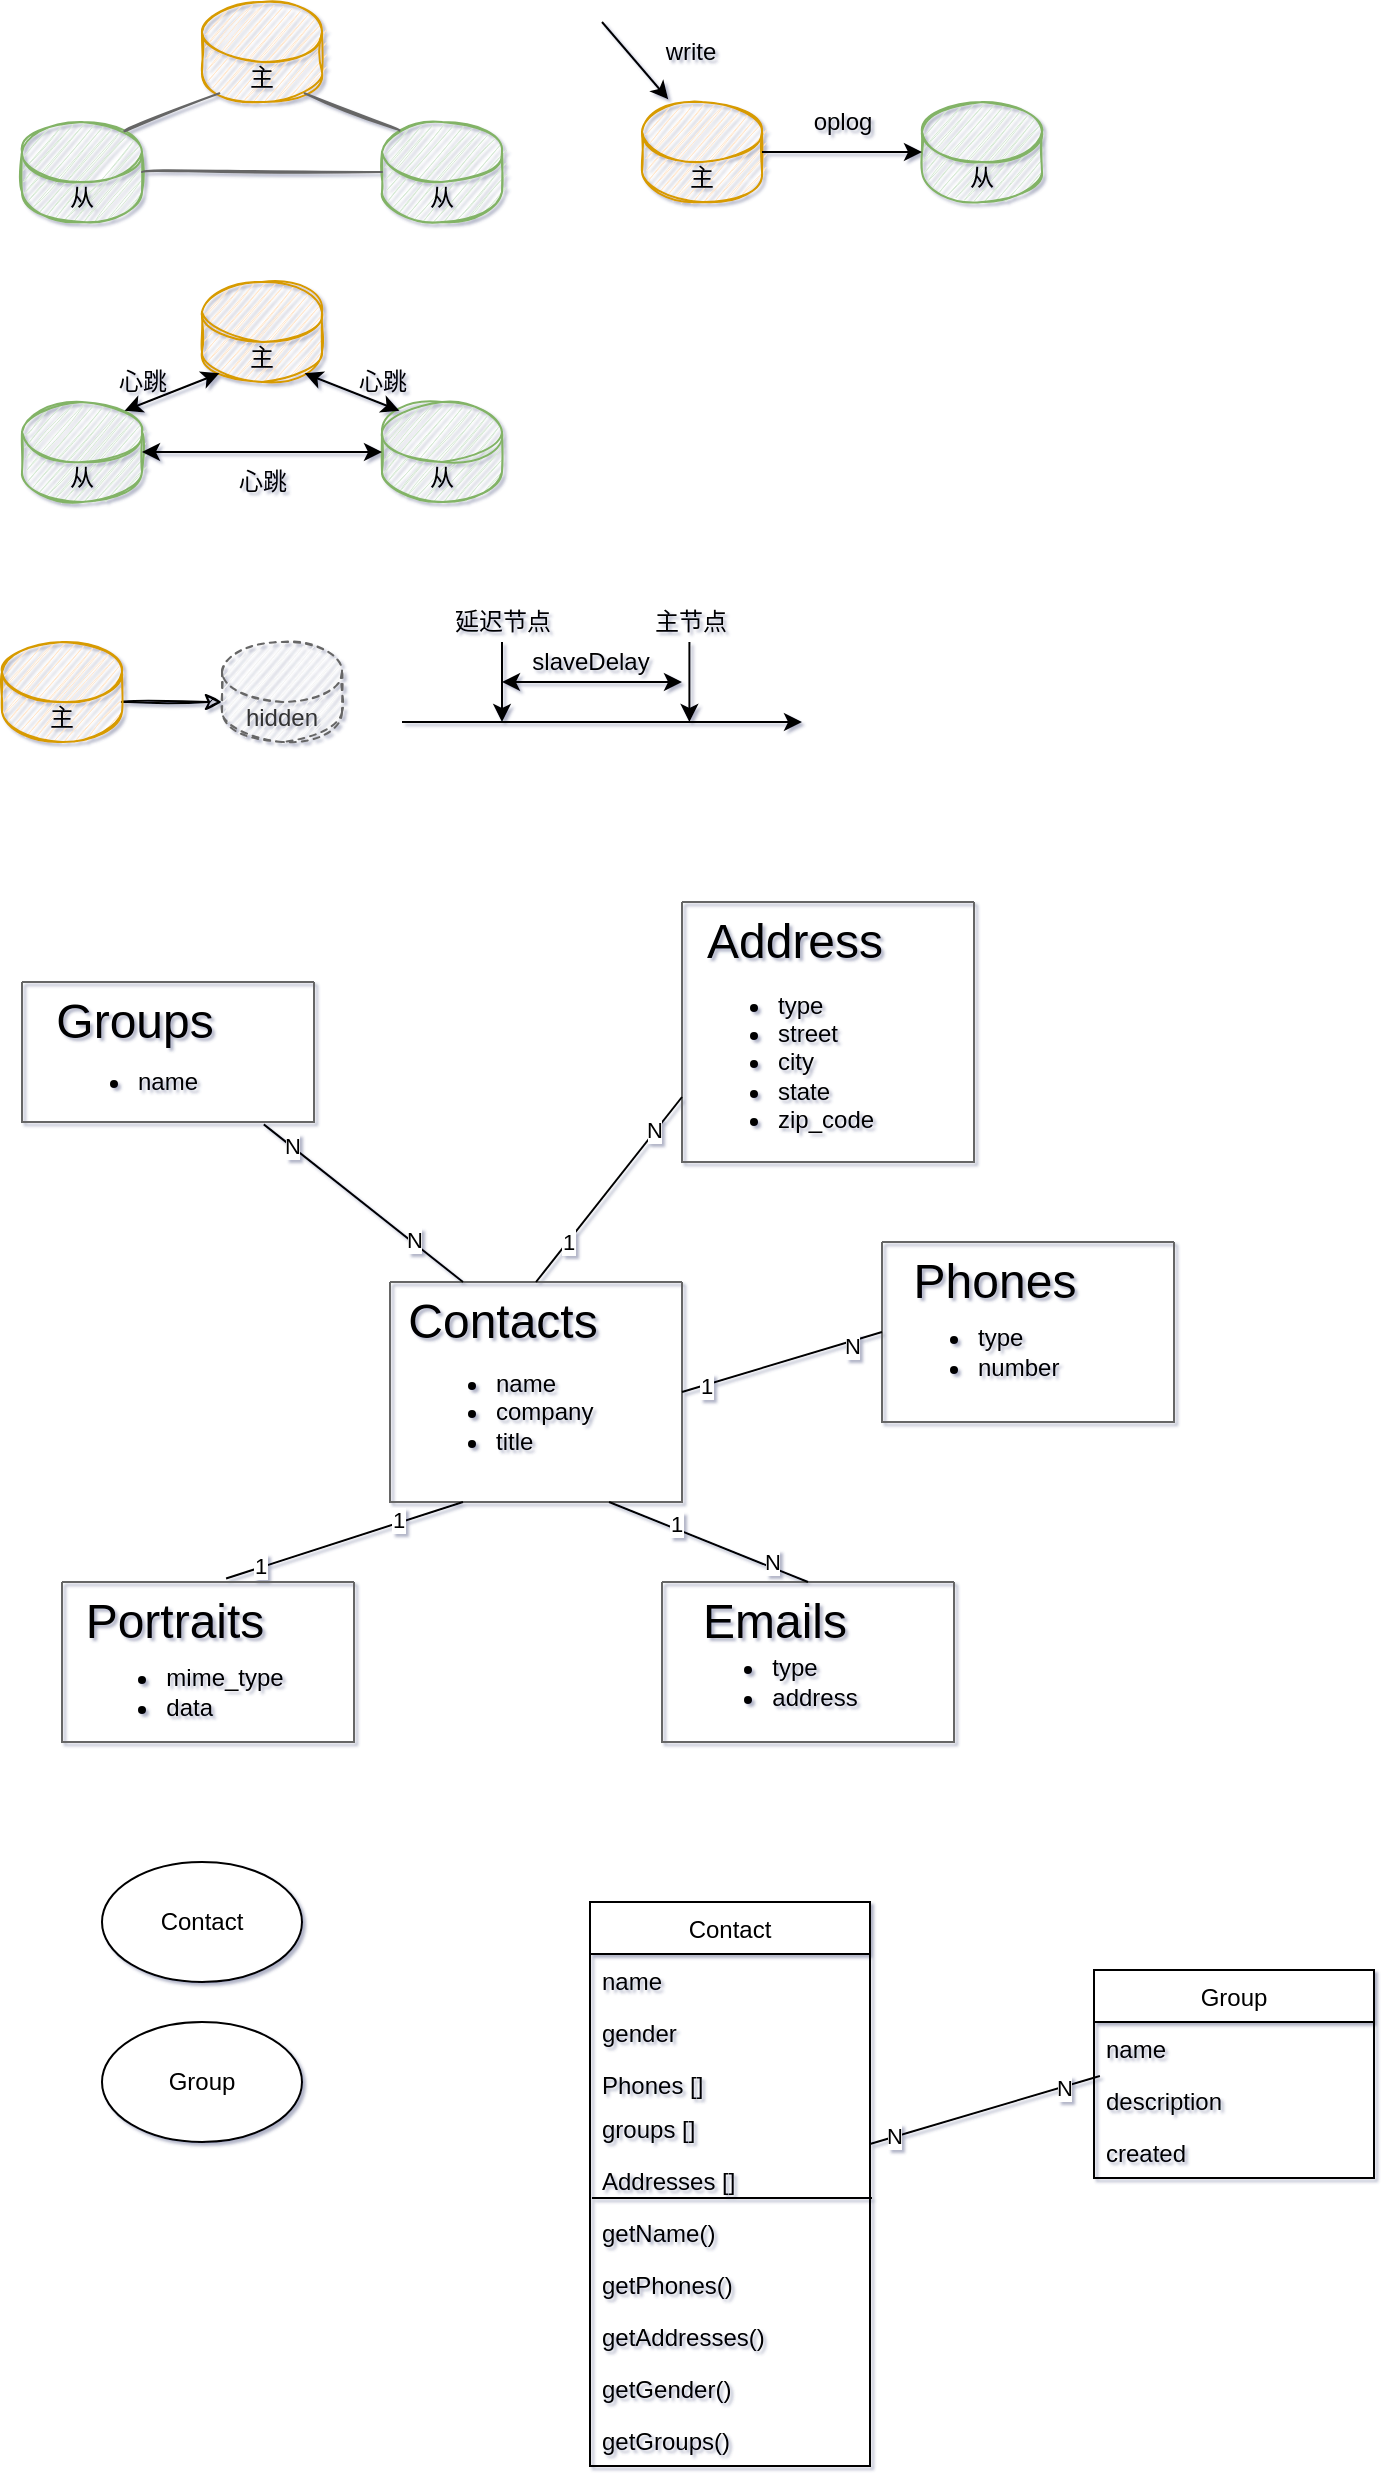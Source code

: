 <mxfile version="14.8.0" type="github">
  <diagram id="E6e28HuY4WMFGnZnQlnY" name="Page-1">
    <mxGraphModel dx="1166" dy="680" grid="1" gridSize="10" guides="1" tooltips="1" connect="1" arrows="1" fold="1" page="1" pageScale="1" pageWidth="827" pageHeight="1169" background="none" math="0" shadow="1">
      <root>
        <mxCell id="0" />
        <mxCell id="1" parent="0" />
        <mxCell id="Lh5tlmnLkKcULbW0t-rl-1" value="主" style="shape=cylinder3;whiteSpace=wrap;html=1;boundedLbl=1;backgroundOutline=1;size=15;fillColor=#ffe6cc;strokeColor=#d79b00;sketch=1;rounded=1;" parent="1" vertex="1">
          <mxGeometry x="150" y="180" width="60" height="50" as="geometry" />
        </mxCell>
        <mxCell id="Lh5tlmnLkKcULbW0t-rl-2" value="从" style="shape=cylinder3;whiteSpace=wrap;html=1;boundedLbl=1;backgroundOutline=1;size=15;fillColor=#d5e8d4;strokeColor=#82b366;sketch=1;rounded=1;" parent="1" vertex="1">
          <mxGeometry x="60" y="240" width="60" height="50" as="geometry" />
        </mxCell>
        <mxCell id="Lh5tlmnLkKcULbW0t-rl-3" value="从" style="shape=cylinder3;whiteSpace=wrap;html=1;boundedLbl=1;backgroundOutline=1;size=15;fillColor=#d5e8d4;strokeColor=#82b366;sketch=1;rounded=1;" parent="1" vertex="1">
          <mxGeometry x="240" y="240" width="60" height="50" as="geometry" />
        </mxCell>
        <mxCell id="Lh5tlmnLkKcULbW0t-rl-4" value="" style="endArrow=none;html=1;exitX=1;exitY=0.5;exitDx=0;exitDy=0;exitPerimeter=0;entryX=0;entryY=0.5;entryDx=0;entryDy=0;entryPerimeter=0;gradientColor=#b3b3b3;fillColor=#f5f5f5;strokeColor=#666666;sketch=1;curved=1;" parent="1" source="Lh5tlmnLkKcULbW0t-rl-2" target="Lh5tlmnLkKcULbW0t-rl-3" edge="1">
          <mxGeometry width="50" height="50" relative="1" as="geometry">
            <mxPoint x="390" y="370" as="sourcePoint" />
            <mxPoint x="440" y="320" as="targetPoint" />
          </mxGeometry>
        </mxCell>
        <mxCell id="Lh5tlmnLkKcULbW0t-rl-6" value="" style="endArrow=none;html=1;exitX=0.855;exitY=0;exitDx=0;exitDy=4.35;exitPerimeter=0;entryX=0.145;entryY=1;entryDx=0;entryDy=-4.35;entryPerimeter=0;gradientColor=#b3b3b3;fillColor=#f5f5f5;strokeColor=#666666;sketch=1;curved=1;" parent="1" source="Lh5tlmnLkKcULbW0t-rl-2" target="Lh5tlmnLkKcULbW0t-rl-1" edge="1">
          <mxGeometry width="50" height="50" relative="1" as="geometry">
            <mxPoint x="100" y="230" as="sourcePoint" />
            <mxPoint x="150" y="180" as="targetPoint" />
          </mxGeometry>
        </mxCell>
        <mxCell id="Lh5tlmnLkKcULbW0t-rl-7" value="" style="endArrow=none;html=1;exitX=0.145;exitY=0;exitDx=0;exitDy=4.35;exitPerimeter=0;entryX=0.855;entryY=1;entryDx=0;entryDy=-4.35;entryPerimeter=0;gradientColor=#b3b3b3;fillColor=#f5f5f5;strokeColor=#666666;sketch=1;curved=1;" parent="1" source="Lh5tlmnLkKcULbW0t-rl-3" target="Lh5tlmnLkKcULbW0t-rl-1" edge="1">
          <mxGeometry width="50" height="50" relative="1" as="geometry">
            <mxPoint x="210.0" y="240.0" as="sourcePoint" />
            <mxPoint x="257.4" y="191.3" as="targetPoint" />
          </mxGeometry>
        </mxCell>
        <mxCell id="Lh5tlmnLkKcULbW0t-rl-9" style="edgeStyle=orthogonalEdgeStyle;curved=1;rounded=0;sketch=1;orthogonalLoop=1;jettySize=auto;html=1;exitX=0.5;exitY=1;exitDx=0;exitDy=0;exitPerimeter=0;" parent="1" source="Lh5tlmnLkKcULbW0t-rl-2" target="Lh5tlmnLkKcULbW0t-rl-2" edge="1">
          <mxGeometry relative="1" as="geometry" />
        </mxCell>
        <mxCell id="Lh5tlmnLkKcULbW0t-rl-10" value="&lt;font face=&quot;Comic Sans MS&quot;&gt;主&lt;/font&gt;" style="shape=cylinder3;whiteSpace=wrap;html=1;boundedLbl=1;backgroundOutline=1;size=15;rounded=1;sketch=1;fillColor=#ffe6cc;strokeColor=#d79b00;" parent="1" vertex="1">
          <mxGeometry x="370" y="230" width="60" height="50" as="geometry" />
        </mxCell>
        <mxCell id="Lh5tlmnLkKcULbW0t-rl-11" value="&lt;font face=&quot;Comic Sans MS&quot;&gt;从&lt;/font&gt;" style="shape=cylinder3;whiteSpace=wrap;html=1;boundedLbl=1;backgroundOutline=1;size=15;rounded=1;sketch=1;fillColor=#d5e8d4;strokeColor=#82b366;" parent="1" vertex="1">
          <mxGeometry x="510" y="230" width="60" height="50" as="geometry" />
        </mxCell>
        <mxCell id="Lh5tlmnLkKcULbW0t-rl-12" value="" style="endArrow=classic;html=1;exitX=1;exitY=0.5;exitDx=0;exitDy=0;exitPerimeter=0;" parent="1" source="Lh5tlmnLkKcULbW0t-rl-10" edge="1">
          <mxGeometry width="50" height="50" relative="1" as="geometry">
            <mxPoint x="400" y="270" as="sourcePoint" />
            <mxPoint x="510" y="255" as="targetPoint" />
          </mxGeometry>
        </mxCell>
        <mxCell id="Lh5tlmnLkKcULbW0t-rl-13" value="oplog" style="text;html=1;align=center;verticalAlign=middle;resizable=0;points=[];autosize=1;strokeColor=none;" parent="1" vertex="1">
          <mxGeometry x="450" y="230" width="40" height="20" as="geometry" />
        </mxCell>
        <mxCell id="Lh5tlmnLkKcULbW0t-rl-14" value="" style="endArrow=classic;html=1;entryX=0.219;entryY=-0.026;entryDx=0;entryDy=0;entryPerimeter=0;" parent="1" target="Lh5tlmnLkKcULbW0t-rl-10" edge="1">
          <mxGeometry width="50" height="50" relative="1" as="geometry">
            <mxPoint x="350" y="190" as="sourcePoint" />
            <mxPoint x="450" y="220" as="targetPoint" />
          </mxGeometry>
        </mxCell>
        <mxCell id="Lh5tlmnLkKcULbW0t-rl-15" value="write" style="text;html=1;align=center;verticalAlign=middle;resizable=0;points=[];autosize=1;strokeColor=none;" parent="1" vertex="1">
          <mxGeometry x="374" y="195" width="40" height="20" as="geometry" />
        </mxCell>
        <mxCell id="Lh5tlmnLkKcULbW0t-rl-16" value="主" style="shape=cylinder3;whiteSpace=wrap;html=1;boundedLbl=1;backgroundOutline=1;size=15;fillColor=#ffe6cc;strokeColor=#d79b00;sketch=1;rounded=1;" parent="1" vertex="1">
          <mxGeometry x="150" y="320" width="60" height="50" as="geometry" />
        </mxCell>
        <mxCell id="Lh5tlmnLkKcULbW0t-rl-17" value="从" style="shape=cylinder3;whiteSpace=wrap;html=1;boundedLbl=1;backgroundOutline=1;size=15;fillColor=#d5e8d4;strokeColor=#82b366;sketch=1;rounded=1;" parent="1" vertex="1">
          <mxGeometry x="60" y="380" width="60" height="50" as="geometry" />
        </mxCell>
        <mxCell id="Lh5tlmnLkKcULbW0t-rl-18" value="从" style="shape=cylinder3;whiteSpace=wrap;html=1;boundedLbl=1;backgroundOutline=1;size=15;fillColor=#d5e8d4;strokeColor=#82b366;sketch=1;rounded=1;" parent="1" vertex="1">
          <mxGeometry x="240" y="380" width="60" height="50" as="geometry" />
        </mxCell>
        <mxCell id="Lh5tlmnLkKcULbW0t-rl-22" style="edgeStyle=orthogonalEdgeStyle;curved=1;rounded=0;sketch=1;orthogonalLoop=1;jettySize=auto;html=1;exitX=0.5;exitY=1;exitDx=0;exitDy=0;exitPerimeter=0;" parent="1" source="Lh5tlmnLkKcULbW0t-rl-17" target="Lh5tlmnLkKcULbW0t-rl-17" edge="1">
          <mxGeometry relative="1" as="geometry" />
        </mxCell>
        <mxCell id="Lh5tlmnLkKcULbW0t-rl-23" value="" style="endArrow=classic;startArrow=classic;html=1;entryX=0.145;entryY=1;entryDx=0;entryDy=-4.35;entryPerimeter=0;exitX=0.855;exitY=0;exitDx=0;exitDy=4.35;exitPerimeter=0;" parent="1" source="Lh5tlmnLkKcULbW0t-rl-17" target="Lh5tlmnLkKcULbW0t-rl-16" edge="1">
          <mxGeometry width="50" height="50" relative="1" as="geometry">
            <mxPoint x="100" y="400" as="sourcePoint" />
            <mxPoint x="150" y="350" as="targetPoint" />
          </mxGeometry>
        </mxCell>
        <mxCell id="Lh5tlmnLkKcULbW0t-rl-24" value="" style="endArrow=classic;startArrow=classic;html=1;entryX=0.855;entryY=1;entryDx=0;entryDy=-4.35;entryPerimeter=0;exitX=0.145;exitY=0;exitDx=0;exitDy=4.35;exitPerimeter=0;" parent="1" source="Lh5tlmnLkKcULbW0t-rl-18" target="Lh5tlmnLkKcULbW0t-rl-16" edge="1">
          <mxGeometry width="50" height="50" relative="1" as="geometry">
            <mxPoint x="121.3" y="394.35" as="sourcePoint" />
            <mxPoint x="168.7" y="375.65" as="targetPoint" />
          </mxGeometry>
        </mxCell>
        <mxCell id="Lh5tlmnLkKcULbW0t-rl-25" value="" style="endArrow=classic;startArrow=classic;html=1;entryX=0;entryY=0.5;entryDx=0;entryDy=0;entryPerimeter=0;exitX=1;exitY=0.5;exitDx=0;exitDy=0;exitPerimeter=0;" parent="1" source="Lh5tlmnLkKcULbW0t-rl-17" target="Lh5tlmnLkKcULbW0t-rl-18" edge="1">
          <mxGeometry width="50" height="50" relative="1" as="geometry">
            <mxPoint x="121.3" y="394.35" as="sourcePoint" />
            <mxPoint x="168.7" y="375.65" as="targetPoint" />
          </mxGeometry>
        </mxCell>
        <mxCell id="Lh5tlmnLkKcULbW0t-rl-26" value="心跳" style="text;html=1;align=center;verticalAlign=middle;resizable=0;points=[];autosize=1;strokeColor=none;" parent="1" vertex="1">
          <mxGeometry x="100" y="360" width="40" height="20" as="geometry" />
        </mxCell>
        <mxCell id="Lh5tlmnLkKcULbW0t-rl-27" value="心跳" style="text;html=1;align=center;verticalAlign=middle;resizable=0;points=[];autosize=1;strokeColor=none;" parent="1" vertex="1">
          <mxGeometry x="220" y="360" width="40" height="20" as="geometry" />
        </mxCell>
        <mxCell id="Lh5tlmnLkKcULbW0t-rl-28" value="心跳" style="text;html=1;align=center;verticalAlign=middle;resizable=0;points=[];autosize=1;strokeColor=none;" parent="1" vertex="1">
          <mxGeometry x="160" y="410" width="40" height="20" as="geometry" />
        </mxCell>
        <mxCell id="Lh5tlmnLkKcULbW0t-rl-31" style="edgeStyle=orthogonalEdgeStyle;curved=1;rounded=0;sketch=1;orthogonalLoop=1;jettySize=auto;html=1;exitX=1;exitY=0;exitDx=0;exitDy=30;exitPerimeter=0;entryX=0;entryY=0;entryDx=0;entryDy=30;entryPerimeter=0;endArrow=classic;endFill=1;" parent="1" source="Lh5tlmnLkKcULbW0t-rl-29" target="Lh5tlmnLkKcULbW0t-rl-30" edge="1">
          <mxGeometry relative="1" as="geometry" />
        </mxCell>
        <mxCell id="Lh5tlmnLkKcULbW0t-rl-29" value="主" style="shape=cylinder3;whiteSpace=wrap;html=1;boundedLbl=1;backgroundOutline=1;size=15;fillColor=#ffe6cc;strokeColor=#d79b00;sketch=1;rounded=1;" parent="1" vertex="1">
          <mxGeometry x="50" y="500" width="60" height="50" as="geometry" />
        </mxCell>
        <mxCell id="Lh5tlmnLkKcULbW0t-rl-30" value="hidden" style="shape=cylinder3;whiteSpace=wrap;html=1;boundedLbl=1;backgroundOutline=1;size=15;fillColor=#f5f5f5;strokeColor=#666666;sketch=1;rounded=1;fontColor=#333333;dashed=1;" parent="1" vertex="1">
          <mxGeometry x="160" y="500" width="60" height="50" as="geometry" />
        </mxCell>
        <mxCell id="Lh5tlmnLkKcULbW0t-rl-33" value="" style="endArrow=classic;html=1;" parent="1" edge="1">
          <mxGeometry width="50" height="50" relative="1" as="geometry">
            <mxPoint x="250" y="540" as="sourcePoint" />
            <mxPoint x="450" y="540" as="targetPoint" />
          </mxGeometry>
        </mxCell>
        <mxCell id="Lh5tlmnLkKcULbW0t-rl-34" value="" style="endArrow=classic;html=1;" parent="1" edge="1">
          <mxGeometry width="50" height="50" relative="1" as="geometry">
            <mxPoint x="300" y="500" as="sourcePoint" />
            <mxPoint x="300" y="540" as="targetPoint" />
          </mxGeometry>
        </mxCell>
        <mxCell id="Lh5tlmnLkKcULbW0t-rl-35" value="" style="endArrow=classic;html=1;" parent="1" edge="1">
          <mxGeometry width="50" height="50" relative="1" as="geometry">
            <mxPoint x="393.71" y="500" as="sourcePoint" />
            <mxPoint x="393.71" y="540" as="targetPoint" />
          </mxGeometry>
        </mxCell>
        <mxCell id="Lh5tlmnLkKcULbW0t-rl-36" value="" style="endArrow=classic;startArrow=classic;html=1;" parent="1" edge="1">
          <mxGeometry width="50" height="50" relative="1" as="geometry">
            <mxPoint x="300" y="520" as="sourcePoint" />
            <mxPoint x="390" y="520" as="targetPoint" />
          </mxGeometry>
        </mxCell>
        <mxCell id="Lh5tlmnLkKcULbW0t-rl-37" value="延迟节点" style="text;html=1;align=center;verticalAlign=middle;resizable=0;points=[];autosize=1;strokeColor=none;" parent="1" vertex="1">
          <mxGeometry x="270" y="480" width="60" height="20" as="geometry" />
        </mxCell>
        <mxCell id="Lh5tlmnLkKcULbW0t-rl-38" value="主节点" style="text;html=1;align=center;verticalAlign=middle;resizable=0;points=[];autosize=1;strokeColor=none;" parent="1" vertex="1">
          <mxGeometry x="369" y="480" width="50" height="20" as="geometry" />
        </mxCell>
        <mxCell id="Lh5tlmnLkKcULbW0t-rl-40" value="slaveDelay" style="text;html=1;align=center;verticalAlign=middle;resizable=0;points=[];autosize=1;strokeColor=none;" parent="1" vertex="1">
          <mxGeometry x="309" y="500" width="70" height="20" as="geometry" />
        </mxCell>
        <mxCell id="wwEbwtCVRX3zbGxvgmTC-2" value="" style="swimlane;startSize=0;strokeColor=#666666;fontColor=#333333;fillColor=#828282;" parent="1" vertex="1">
          <mxGeometry x="244" y="820" width="146" height="110" as="geometry" />
        </mxCell>
        <mxCell id="wwEbwtCVRX3zbGxvgmTC-3" value="&lt;font style=&quot;font-size: 24px&quot;&gt;Contacts&lt;/font&gt;" style="text;html=1;align=center;verticalAlign=middle;resizable=0;points=[];autosize=1;strokeColor=none;" parent="wwEbwtCVRX3zbGxvgmTC-2" vertex="1">
          <mxGeometry x="1" y="10" width="110" height="20" as="geometry" />
        </mxCell>
        <mxCell id="wwEbwtCVRX3zbGxvgmTC-4" value="&lt;ul&gt;&lt;li&gt;&lt;span&gt;name&lt;/span&gt;&lt;br&gt;&lt;/li&gt;&lt;li&gt;&lt;span&gt;company&lt;/span&gt;&lt;/li&gt;&lt;li&gt;&lt;span&gt;title&lt;/span&gt;&lt;/li&gt;&lt;/ul&gt;" style="text;html=1;align=left;verticalAlign=middle;resizable=0;points=[];autosize=1;strokeColor=none;" parent="wwEbwtCVRX3zbGxvgmTC-2" vertex="1">
          <mxGeometry x="11" y="30" width="100" height="70" as="geometry" />
        </mxCell>
        <mxCell id="wwEbwtCVRX3zbGxvgmTC-5" value="" style="swimlane;startSize=0;fillColor=#f5f5f5;strokeColor=#666666;fontColor=#333333;" parent="1" vertex="1">
          <mxGeometry x="60" y="670" width="146" height="70" as="geometry" />
        </mxCell>
        <mxCell id="wwEbwtCVRX3zbGxvgmTC-6" value="&lt;font style=&quot;font-size: 24px&quot;&gt;Groups&lt;/font&gt;" style="text;html=1;align=center;verticalAlign=middle;resizable=0;points=[];autosize=1;strokeColor=none;" parent="wwEbwtCVRX3zbGxvgmTC-5" vertex="1">
          <mxGeometry x="11" y="10" width="90" height="20" as="geometry" />
        </mxCell>
        <mxCell id="wwEbwtCVRX3zbGxvgmTC-7" value="&lt;ul&gt;&lt;li&gt;name&lt;/li&gt;&lt;/ul&gt;" style="text;html=1;align=left;verticalAlign=middle;resizable=0;points=[];autosize=1;strokeColor=none;" parent="wwEbwtCVRX3zbGxvgmTC-5" vertex="1">
          <mxGeometry x="16" y="30" width="90" height="40" as="geometry" />
        </mxCell>
        <mxCell id="wwEbwtCVRX3zbGxvgmTC-9" value="" style="swimlane;startSize=0;fillColor=#f5f5f5;strokeColor=#666666;fontColor=#333333;" parent="1" vertex="1">
          <mxGeometry x="80" y="970" width="146" height="80" as="geometry" />
        </mxCell>
        <mxCell id="wwEbwtCVRX3zbGxvgmTC-10" value="&lt;font style=&quot;font-size: 24px&quot;&gt;Portraits&lt;/font&gt;" style="text;html=1;align=center;verticalAlign=middle;resizable=0;points=[];autosize=1;strokeColor=none;" parent="wwEbwtCVRX3zbGxvgmTC-9" vertex="1">
          <mxGeometry x="6" y="10" width="100" height="20" as="geometry" />
        </mxCell>
        <mxCell id="wwEbwtCVRX3zbGxvgmTC-11" value="&lt;ul&gt;&lt;li&gt;mime_type&lt;/li&gt;&lt;li style=&quot;text-align: left&quot;&gt;data&lt;/li&gt;&lt;/ul&gt;" style="text;html=1;align=center;verticalAlign=middle;resizable=0;points=[];autosize=1;strokeColor=none;" parent="wwEbwtCVRX3zbGxvgmTC-9" vertex="1">
          <mxGeometry x="6" y="25" width="110" height="60" as="geometry" />
        </mxCell>
        <mxCell id="wwEbwtCVRX3zbGxvgmTC-12" value="" style="swimlane;startSize=0;fillColor=#f5f5f5;strokeColor=#666666;fontColor=#333333;" parent="1" vertex="1">
          <mxGeometry x="380" y="970" width="146" height="80" as="geometry" />
        </mxCell>
        <mxCell id="wwEbwtCVRX3zbGxvgmTC-13" value="&lt;font style=&quot;font-size: 24px&quot;&gt;Emails&lt;br&gt;&lt;/font&gt;" style="text;html=1;align=center;verticalAlign=middle;resizable=0;points=[];autosize=1;strokeColor=none;" parent="wwEbwtCVRX3zbGxvgmTC-12" vertex="1">
          <mxGeometry x="11" y="10" width="90" height="20" as="geometry" />
        </mxCell>
        <mxCell id="wwEbwtCVRX3zbGxvgmTC-14" value="&lt;ul&gt;&lt;li style=&quot;text-align: left&quot;&gt;type&lt;/li&gt;&lt;li style=&quot;text-align: left&quot;&gt;address&lt;/li&gt;&lt;/ul&gt;" style="text;html=1;align=center;verticalAlign=middle;resizable=0;points=[];autosize=1;strokeColor=none;" parent="wwEbwtCVRX3zbGxvgmTC-12" vertex="1">
          <mxGeometry x="6" y="20" width="100" height="60" as="geometry" />
        </mxCell>
        <mxCell id="wwEbwtCVRX3zbGxvgmTC-16" value="" style="swimlane;startSize=0;fillColor=#f5f5f5;strokeColor=#666666;fontColor=#333333;" parent="1" vertex="1">
          <mxGeometry x="490" y="800" width="146" height="90" as="geometry" />
        </mxCell>
        <mxCell id="wwEbwtCVRX3zbGxvgmTC-17" value="&lt;font style=&quot;font-size: 24px&quot;&gt;Phones&lt;/font&gt;" style="text;html=1;align=center;verticalAlign=middle;resizable=0;points=[];autosize=1;strokeColor=none;" parent="wwEbwtCVRX3zbGxvgmTC-16" vertex="1">
          <mxGeometry x="6" y="10" width="100" height="20" as="geometry" />
        </mxCell>
        <mxCell id="wwEbwtCVRX3zbGxvgmTC-18" value="&lt;ul&gt;&lt;li&gt;type&lt;/li&gt;&lt;li&gt;number&lt;/li&gt;&lt;/ul&gt;" style="text;html=1;align=left;verticalAlign=middle;resizable=0;points=[];autosize=1;strokeColor=none;" parent="wwEbwtCVRX3zbGxvgmTC-16" vertex="1">
          <mxGeometry x="6" y="25" width="100" height="60" as="geometry" />
        </mxCell>
        <mxCell id="wwEbwtCVRX3zbGxvgmTC-19" value="" style="swimlane;startSize=0;fillColor=#f5f5f5;strokeColor=#666666;fontColor=#333333;" parent="1" vertex="1">
          <mxGeometry x="390" y="630" width="146" height="130" as="geometry" />
        </mxCell>
        <mxCell id="wwEbwtCVRX3zbGxvgmTC-20" value="&lt;font style=&quot;font-size: 24px&quot;&gt;Address&lt;/font&gt;" style="text;html=1;align=center;verticalAlign=middle;resizable=0;points=[];autosize=1;strokeColor=none;" parent="wwEbwtCVRX3zbGxvgmTC-19" vertex="1">
          <mxGeometry x="6" y="10" width="100" height="20" as="geometry" />
        </mxCell>
        <mxCell id="wwEbwtCVRX3zbGxvgmTC-21" value="&lt;ul&gt;&lt;li&gt;type&lt;/li&gt;&lt;li&gt;street&lt;/li&gt;&lt;li&gt;city&lt;/li&gt;&lt;li&gt;state&lt;/li&gt;&lt;li&gt;zip_code&lt;/li&gt;&lt;/ul&gt;" style="text;html=1;align=left;verticalAlign=middle;resizable=0;points=[];autosize=1;strokeColor=none;" parent="wwEbwtCVRX3zbGxvgmTC-19" vertex="1">
          <mxGeometry x="6" y="30" width="100" height="100" as="geometry" />
        </mxCell>
        <mxCell id="wwEbwtCVRX3zbGxvgmTC-23" value="" style="endArrow=none;html=1;exitX=1;exitY=0.5;exitDx=0;exitDy=0;entryX=0;entryY=0.5;entryDx=0;entryDy=0;" parent="1" source="wwEbwtCVRX3zbGxvgmTC-2" target="wwEbwtCVRX3zbGxvgmTC-16" edge="1">
          <mxGeometry width="50" height="50" relative="1" as="geometry">
            <mxPoint x="270" y="750" as="sourcePoint" />
            <mxPoint x="320" y="700" as="targetPoint" />
          </mxGeometry>
        </mxCell>
        <mxCell id="wwEbwtCVRX3zbGxvgmTC-34" value="1" style="edgeLabel;html=1;align=center;verticalAlign=middle;resizable=0;points=[];" parent="wwEbwtCVRX3zbGxvgmTC-23" vertex="1" connectable="0">
          <mxGeometry x="-0.738" y="-1" relative="1" as="geometry">
            <mxPoint x="-1" as="offset" />
          </mxGeometry>
        </mxCell>
        <mxCell id="wwEbwtCVRX3zbGxvgmTC-35" value="N" style="edgeLabel;html=1;align=center;verticalAlign=middle;resizable=0;points=[];" parent="wwEbwtCVRX3zbGxvgmTC-23" vertex="1" connectable="0">
          <mxGeometry x="0.689" y="-2" relative="1" as="geometry">
            <mxPoint as="offset" />
          </mxGeometry>
        </mxCell>
        <mxCell id="wwEbwtCVRX3zbGxvgmTC-24" value="" style="endArrow=none;html=1;exitX=0.828;exitY=1.017;exitDx=0;exitDy=0;exitPerimeter=0;entryX=0.25;entryY=0;entryDx=0;entryDy=0;" parent="1" source="wwEbwtCVRX3zbGxvgmTC-5" target="wwEbwtCVRX3zbGxvgmTC-2" edge="1">
          <mxGeometry width="50" height="50" relative="1" as="geometry">
            <mxPoint x="280" y="760" as="sourcePoint" />
            <mxPoint x="330" y="710" as="targetPoint" />
          </mxGeometry>
        </mxCell>
        <mxCell id="wwEbwtCVRX3zbGxvgmTC-28" value="N" style="edgeLabel;html=1;align=center;verticalAlign=middle;resizable=0;points=[];" parent="wwEbwtCVRX3zbGxvgmTC-24" vertex="1" connectable="0">
          <mxGeometry x="-0.722" relative="1" as="geometry">
            <mxPoint as="offset" />
          </mxGeometry>
        </mxCell>
        <mxCell id="wwEbwtCVRX3zbGxvgmTC-29" value="N" style="edgeLabel;html=1;align=center;verticalAlign=middle;resizable=0;points=[];" parent="wwEbwtCVRX3zbGxvgmTC-24" vertex="1" connectable="0">
          <mxGeometry x="0.493" y="2" relative="1" as="geometry">
            <mxPoint x="-1" as="offset" />
          </mxGeometry>
        </mxCell>
        <mxCell id="wwEbwtCVRX3zbGxvgmTC-25" value="" style="endArrow=none;html=1;exitX=0.5;exitY=0;exitDx=0;exitDy=0;entryX=0;entryY=0.75;entryDx=0;entryDy=0;" parent="1" source="wwEbwtCVRX3zbGxvgmTC-2" target="wwEbwtCVRX3zbGxvgmTC-19" edge="1">
          <mxGeometry width="50" height="50" relative="1" as="geometry">
            <mxPoint x="280" y="760" as="sourcePoint" />
            <mxPoint x="330" y="710" as="targetPoint" />
          </mxGeometry>
        </mxCell>
        <mxCell id="wwEbwtCVRX3zbGxvgmTC-36" value="1" style="edgeLabel;html=1;align=center;verticalAlign=middle;resizable=0;points=[];" parent="wwEbwtCVRX3zbGxvgmTC-25" vertex="1" connectable="0">
          <mxGeometry x="-0.568" relative="1" as="geometry">
            <mxPoint as="offset" />
          </mxGeometry>
        </mxCell>
        <mxCell id="wwEbwtCVRX3zbGxvgmTC-37" value="N" style="edgeLabel;html=1;align=center;verticalAlign=middle;resizable=0;points=[];" parent="wwEbwtCVRX3zbGxvgmTC-25" vertex="1" connectable="0">
          <mxGeometry x="0.642" y="1" relative="1" as="geometry">
            <mxPoint as="offset" />
          </mxGeometry>
        </mxCell>
        <mxCell id="wwEbwtCVRX3zbGxvgmTC-26" value="" style="endArrow=none;html=1;exitX=0.25;exitY=1;exitDx=0;exitDy=0;entryX=0.562;entryY=-0.022;entryDx=0;entryDy=0;entryPerimeter=0;" parent="1" source="wwEbwtCVRX3zbGxvgmTC-2" target="wwEbwtCVRX3zbGxvgmTC-9" edge="1">
          <mxGeometry width="50" height="50" relative="1" as="geometry">
            <mxPoint x="280" y="760" as="sourcePoint" />
            <mxPoint x="330" y="710" as="targetPoint" />
          </mxGeometry>
        </mxCell>
        <mxCell id="wwEbwtCVRX3zbGxvgmTC-30" value="1" style="edgeLabel;html=1;align=center;verticalAlign=middle;resizable=0;points=[];" parent="wwEbwtCVRX3zbGxvgmTC-26" vertex="1" connectable="0">
          <mxGeometry x="0.718" y="-1" relative="1" as="geometry">
            <mxPoint as="offset" />
          </mxGeometry>
        </mxCell>
        <mxCell id="wwEbwtCVRX3zbGxvgmTC-31" value="1" style="edgeLabel;html=1;align=center;verticalAlign=middle;resizable=0;points=[];" parent="wwEbwtCVRX3zbGxvgmTC-26" vertex="1" connectable="0">
          <mxGeometry x="-0.442" y="-2" relative="1" as="geometry">
            <mxPoint x="1" as="offset" />
          </mxGeometry>
        </mxCell>
        <mxCell id="wwEbwtCVRX3zbGxvgmTC-27" value="" style="endArrow=none;html=1;exitX=0.75;exitY=1;exitDx=0;exitDy=0;entryX=0.5;entryY=0;entryDx=0;entryDy=0;" parent="1" source="wwEbwtCVRX3zbGxvgmTC-2" target="wwEbwtCVRX3zbGxvgmTC-12" edge="1">
          <mxGeometry width="50" height="50" relative="1" as="geometry">
            <mxPoint x="280" y="760" as="sourcePoint" />
            <mxPoint x="330" y="710" as="targetPoint" />
          </mxGeometry>
        </mxCell>
        <mxCell id="wwEbwtCVRX3zbGxvgmTC-32" value="1" style="edgeLabel;html=1;align=center;verticalAlign=middle;resizable=0;points=[];" parent="wwEbwtCVRX3zbGxvgmTC-27" vertex="1" connectable="0">
          <mxGeometry x="-0.346" y="2" relative="1" as="geometry">
            <mxPoint as="offset" />
          </mxGeometry>
        </mxCell>
        <mxCell id="wwEbwtCVRX3zbGxvgmTC-33" value="N" style="edgeLabel;html=1;align=center;verticalAlign=middle;resizable=0;points=[];" parent="wwEbwtCVRX3zbGxvgmTC-27" vertex="1" connectable="0">
          <mxGeometry x="0.612" y="4" relative="1" as="geometry">
            <mxPoint y="1" as="offset" />
          </mxGeometry>
        </mxCell>
        <mxCell id="cRQAMdIp9ZnJGTgWbgQi-1" value="Contact" style="ellipse;whiteSpace=wrap;html=1;" vertex="1" parent="1">
          <mxGeometry x="100" y="1110" width="100" height="60" as="geometry" />
        </mxCell>
        <mxCell id="cRQAMdIp9ZnJGTgWbgQi-2" value="Group" style="ellipse;whiteSpace=wrap;html=1;" vertex="1" parent="1">
          <mxGeometry x="100" y="1190" width="100" height="60" as="geometry" />
        </mxCell>
        <mxCell id="cRQAMdIp9ZnJGTgWbgQi-4" value="Contact" style="swimlane;fontStyle=0;childLayout=stackLayout;horizontal=1;startSize=26;horizontalStack=0;resizeParent=1;resizeParentMax=0;resizeLast=0;collapsible=1;marginBottom=0;" vertex="1" parent="1">
          <mxGeometry x="344" y="1130" width="140" height="282" as="geometry" />
        </mxCell>
        <mxCell id="cRQAMdIp9ZnJGTgWbgQi-5" value="name" style="text;strokeColor=none;fillColor=none;align=left;verticalAlign=top;spacingLeft=4;spacingRight=4;overflow=hidden;rotatable=0;points=[[0,0.5],[1,0.5]];portConstraint=eastwest;" vertex="1" parent="cRQAMdIp9ZnJGTgWbgQi-4">
          <mxGeometry y="26" width="140" height="26" as="geometry" />
        </mxCell>
        <mxCell id="cRQAMdIp9ZnJGTgWbgQi-6" value="gender" style="text;strokeColor=none;fillColor=none;align=left;verticalAlign=top;spacingLeft=4;spacingRight=4;overflow=hidden;rotatable=0;points=[[0,0.5],[1,0.5]];portConstraint=eastwest;" vertex="1" parent="cRQAMdIp9ZnJGTgWbgQi-4">
          <mxGeometry y="52" width="140" height="26" as="geometry" />
        </mxCell>
        <mxCell id="cRQAMdIp9ZnJGTgWbgQi-7" value="Phones []" style="text;strokeColor=none;fillColor=none;align=left;verticalAlign=top;spacingLeft=4;spacingRight=4;overflow=hidden;rotatable=0;points=[[0,0.5],[1,0.5]];portConstraint=eastwest;" vertex="1" parent="cRQAMdIp9ZnJGTgWbgQi-4">
          <mxGeometry y="78" width="140" height="22" as="geometry" />
        </mxCell>
        <mxCell id="cRQAMdIp9ZnJGTgWbgQi-8" value="groups []" style="text;strokeColor=none;fillColor=none;align=left;verticalAlign=top;spacingLeft=4;spacingRight=4;overflow=hidden;rotatable=0;points=[[0,0.5],[1,0.5]];portConstraint=eastwest;" vertex="1" parent="cRQAMdIp9ZnJGTgWbgQi-4">
          <mxGeometry y="100" width="140" height="26" as="geometry" />
        </mxCell>
        <mxCell id="cRQAMdIp9ZnJGTgWbgQi-14" value="Addresses []" style="text;strokeColor=none;fillColor=none;align=left;verticalAlign=top;spacingLeft=4;spacingRight=4;overflow=hidden;rotatable=0;points=[[0,0.5],[1,0.5]];portConstraint=eastwest;" vertex="1" parent="cRQAMdIp9ZnJGTgWbgQi-4">
          <mxGeometry y="126" width="140" height="26" as="geometry" />
        </mxCell>
        <mxCell id="cRQAMdIp9ZnJGTgWbgQi-9" value="getName()" style="text;strokeColor=none;fillColor=none;align=left;verticalAlign=top;spacingLeft=4;spacingRight=4;overflow=hidden;rotatable=0;points=[[0,0.5],[1,0.5]];portConstraint=eastwest;" vertex="1" parent="cRQAMdIp9ZnJGTgWbgQi-4">
          <mxGeometry y="152" width="140" height="26" as="geometry" />
        </mxCell>
        <mxCell id="cRQAMdIp9ZnJGTgWbgQi-10" value="getPhones()" style="text;strokeColor=none;fillColor=none;align=left;verticalAlign=top;spacingLeft=4;spacingRight=4;overflow=hidden;rotatable=0;points=[[0,0.5],[1,0.5]];portConstraint=eastwest;" vertex="1" parent="cRQAMdIp9ZnJGTgWbgQi-4">
          <mxGeometry y="178" width="140" height="26" as="geometry" />
        </mxCell>
        <mxCell id="cRQAMdIp9ZnJGTgWbgQi-12" value="getAddresses()" style="text;strokeColor=none;fillColor=none;align=left;verticalAlign=top;spacingLeft=4;spacingRight=4;overflow=hidden;rotatable=0;points=[[0,0.5],[1,0.5]];portConstraint=eastwest;" vertex="1" parent="cRQAMdIp9ZnJGTgWbgQi-4">
          <mxGeometry y="204" width="140" height="26" as="geometry" />
        </mxCell>
        <mxCell id="cRQAMdIp9ZnJGTgWbgQi-11" value="getGender()" style="text;strokeColor=none;fillColor=none;align=left;verticalAlign=top;spacingLeft=4;spacingRight=4;overflow=hidden;rotatable=0;points=[[0,0.5],[1,0.5]];portConstraint=eastwest;" vertex="1" parent="cRQAMdIp9ZnJGTgWbgQi-4">
          <mxGeometry y="230" width="140" height="26" as="geometry" />
        </mxCell>
        <mxCell id="cRQAMdIp9ZnJGTgWbgQi-13" value="getGroups()" style="text;strokeColor=none;fillColor=none;align=left;verticalAlign=top;spacingLeft=4;spacingRight=4;overflow=hidden;rotatable=0;points=[[0,0.5],[1,0.5]];portConstraint=eastwest;" vertex="1" parent="cRQAMdIp9ZnJGTgWbgQi-4">
          <mxGeometry y="256" width="140" height="26" as="geometry" />
        </mxCell>
        <mxCell id="cRQAMdIp9ZnJGTgWbgQi-15" value="" style="endArrow=none;html=1;exitX=0.007;exitY=-0.154;exitDx=0;exitDy=0;entryX=1.007;entryY=0.846;entryDx=0;entryDy=0;entryPerimeter=0;exitPerimeter=0;" edge="1" parent="cRQAMdIp9ZnJGTgWbgQi-4" source="cRQAMdIp9ZnJGTgWbgQi-9" target="cRQAMdIp9ZnJGTgWbgQi-14">
          <mxGeometry width="50" height="50" relative="1" as="geometry">
            <mxPoint x="46" y="270" as="sourcePoint" />
            <mxPoint x="96" y="220" as="targetPoint" />
          </mxGeometry>
        </mxCell>
        <mxCell id="cRQAMdIp9ZnJGTgWbgQi-16" value="Group" style="swimlane;fontStyle=0;childLayout=stackLayout;horizontal=1;startSize=26;horizontalStack=0;resizeParent=1;resizeParentMax=0;resizeLast=0;collapsible=1;marginBottom=0;" vertex="1" parent="1">
          <mxGeometry x="596" y="1164" width="140" height="104" as="geometry" />
        </mxCell>
        <mxCell id="cRQAMdIp9ZnJGTgWbgQi-17" value="name&#xa;" style="text;strokeColor=none;fillColor=none;align=left;verticalAlign=top;spacingLeft=4;spacingRight=4;overflow=hidden;rotatable=0;points=[[0,0.5],[1,0.5]];portConstraint=eastwest;" vertex="1" parent="cRQAMdIp9ZnJGTgWbgQi-16">
          <mxGeometry y="26" width="140" height="26" as="geometry" />
        </mxCell>
        <mxCell id="cRQAMdIp9ZnJGTgWbgQi-18" value="description" style="text;strokeColor=none;fillColor=none;align=left;verticalAlign=top;spacingLeft=4;spacingRight=4;overflow=hidden;rotatable=0;points=[[0,0.5],[1,0.5]];portConstraint=eastwest;" vertex="1" parent="cRQAMdIp9ZnJGTgWbgQi-16">
          <mxGeometry y="52" width="140" height="26" as="geometry" />
        </mxCell>
        <mxCell id="cRQAMdIp9ZnJGTgWbgQi-19" value="created" style="text;strokeColor=none;fillColor=none;align=left;verticalAlign=top;spacingLeft=4;spacingRight=4;overflow=hidden;rotatable=0;points=[[0,0.5],[1,0.5]];portConstraint=eastwest;" vertex="1" parent="cRQAMdIp9ZnJGTgWbgQi-16">
          <mxGeometry y="78" width="140" height="26" as="geometry" />
        </mxCell>
        <mxCell id="cRQAMdIp9ZnJGTgWbgQi-22" value="" style="endArrow=none;html=1;exitX=1;exitY=0.808;exitDx=0;exitDy=0;exitPerimeter=0;entryX=0.021;entryY=0.038;entryDx=0;entryDy=0;entryPerimeter=0;" edge="1" parent="1" source="cRQAMdIp9ZnJGTgWbgQi-8" target="cRQAMdIp9ZnJGTgWbgQi-18">
          <mxGeometry width="50" height="50" relative="1" as="geometry">
            <mxPoint x="500" y="1310" as="sourcePoint" />
            <mxPoint x="550" y="1260" as="targetPoint" />
          </mxGeometry>
        </mxCell>
        <mxCell id="cRQAMdIp9ZnJGTgWbgQi-23" value="N" style="edgeLabel;html=1;align=center;verticalAlign=middle;resizable=0;points=[];" vertex="1" connectable="0" parent="cRQAMdIp9ZnJGTgWbgQi-22">
          <mxGeometry x="-0.784" y="1" relative="1" as="geometry">
            <mxPoint as="offset" />
          </mxGeometry>
        </mxCell>
        <mxCell id="cRQAMdIp9ZnJGTgWbgQi-24" value="N" style="edgeLabel;html=1;align=center;verticalAlign=middle;resizable=0;points=[];" vertex="1" connectable="0" parent="cRQAMdIp9ZnJGTgWbgQi-22">
          <mxGeometry x="0.689" relative="1" as="geometry">
            <mxPoint as="offset" />
          </mxGeometry>
        </mxCell>
      </root>
    </mxGraphModel>
  </diagram>
</mxfile>

